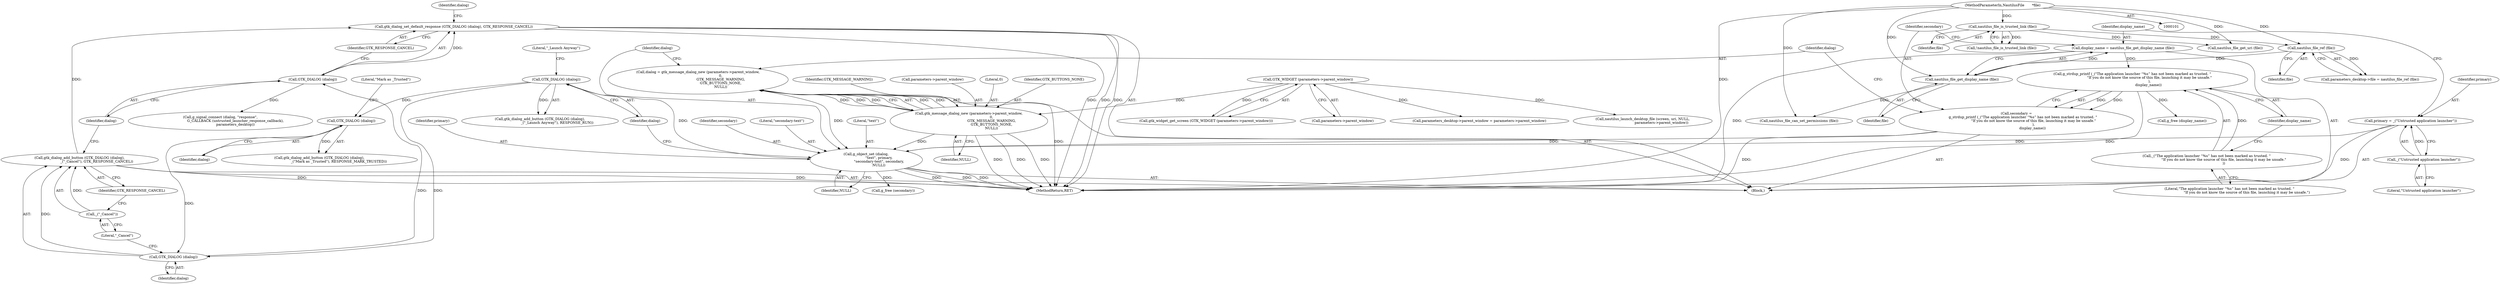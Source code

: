 digraph "1_nautilus_1630f53481f445ada0a455e9979236d31a8d3bb0_5@del" {
"1000211" [label="(Call,gtk_dialog_set_default_response (GTK_DIALOG (dialog), GTK_RESPONSE_CANCEL))"];
"1000212" [label="(Call,GTK_DIALOG (dialog))"];
"1000206" [label="(Call,GTK_DIALOG (dialog))"];
"1000200" [label="(Call,GTK_DIALOG (dialog))"];
"1000190" [label="(Call,GTK_DIALOG (dialog))"];
"1000182" [label="(Call,g_object_set (dialog,\n                       \"text\", primary,\n                       \"secondary-text\", secondary,\n                       NULL))"];
"1000172" [label="(Call,dialog = gtk_message_dialog_new (parameters->parent_window,\n                                         0,\n                                         GTK_MESSAGE_WARNING,\n                                         GTK_BUTTONS_NONE,\n                                         NULL))"];
"1000174" [label="(Call,gtk_message_dialog_new (parameters->parent_window,\n                                         0,\n                                         GTK_MESSAGE_WARNING,\n                                         GTK_BUTTONS_NONE,\n                                         NULL))"];
"1000115" [label="(Call,GTK_WIDGET (parameters->parent_window))"];
"1000158" [label="(Call,primary = _(\"Untrusted application launcher\"))"];
"1000160" [label="(Call,_(\"Untrusted application launcher\"))"];
"1000166" [label="(Call,secondary =\n            g_strdup_printf (_(\"The application launcher “%s” has not been marked as trusted. \"\n                               \"If you do not know the source of this file, launching it may be unsafe.\"\n                               ),\n                             display_name))"];
"1000168" [label="(Call,g_strdup_printf (_(\"The application launcher “%s” has not been marked as trusted. \"\n                               \"If you do not know the source of this file, launching it may be unsafe.\"\n                               ),\n                             display_name))"];
"1000169" [label="(Call,_(\"The application launcher “%s” has not been marked as trusted. \"\n                               \"If you do not know the source of this file, launching it may be unsafe.\"\n                               ))"];
"1000162" [label="(Call,display_name = nautilus_file_get_display_name (file))"];
"1000164" [label="(Call,nautilus_file_get_display_name (file))"];
"1000156" [label="(Call,nautilus_file_ref (file))"];
"1000121" [label="(Call,nautilus_file_is_trusted_link (file))"];
"1000103" [label="(MethodParameterIn,NautilusFile       *file)"];
"1000205" [label="(Call,gtk_dialog_add_button (GTK_DIALOG (dialog),\n                               _(\"_Cancel\"), GTK_RESPONSE_CANCEL))"];
"1000208" [label="(Call,_(\"_Cancel\"))"];
"1000179" [label="(Identifier,GTK_MESSAGE_WARNING)"];
"1000213" [label="(Identifier,dialog)"];
"1000200" [label="(Call,GTK_DIALOG (dialog))"];
"1000169" [label="(Call,_(\"The application launcher “%s” has not been marked as trusted. \"\n                               \"If you do not know the source of this file, launching it may be unsafe.\"\n                               ))"];
"1000211" [label="(Call,gtk_dialog_set_default_response (GTK_DIALOG (dialog), GTK_RESPONSE_CANCEL))"];
"1000196" [label="(Call,nautilus_file_can_set_permissions (file))"];
"1000103" [label="(MethodParameterIn,NautilusFile       *file)"];
"1000212" [label="(Call,GTK_DIALOG (dialog))"];
"1000165" [label="(Identifier,file)"];
"1000223" [label="(Call,g_free (display_name))"];
"1000193" [label="(Literal,\"_Launch Anyway\")"];
"1000175" [label="(Call,parameters->parent_window)"];
"1000159" [label="(Identifier,primary)"];
"1000182" [label="(Call,g_object_set (dialog,\n                       \"text\", primary,\n                       \"secondary-text\", secondary,\n                       NULL))"];
"1000215" [label="(Call,g_signal_connect (dialog, \"response\",\n                           G_CALLBACK (untrusted_launcher_response_callback),\n                           parameters_desktop))"];
"1000184" [label="(Literal,\"text\")"];
"1000185" [label="(Identifier,primary)"];
"1000172" [label="(Call,dialog = gtk_message_dialog_new (parameters->parent_window,\n                                         0,\n                                         GTK_MESSAGE_WARNING,\n                                         GTK_BUTTONS_NONE,\n                                         NULL))"];
"1000174" [label="(Call,gtk_message_dialog_new (parameters->parent_window,\n                                         0,\n                                         GTK_MESSAGE_WARNING,\n                                         GTK_BUTTONS_NONE,\n                                         NULL))"];
"1000205" [label="(Call,gtk_dialog_add_button (GTK_DIALOG (dialog),\n                               _(\"_Cancel\"), GTK_RESPONSE_CANCEL))"];
"1000171" [label="(Identifier,display_name)"];
"1000156" [label="(Call,nautilus_file_ref (file))"];
"1000210" [label="(Identifier,GTK_RESPONSE_CANCEL)"];
"1000199" [label="(Call,gtk_dialog_add_button (GTK_DIALOG (dialog),\n                                   _(\"Mark as _Trusted\"), RESPONSE_MARK_TRUSTED))"];
"1000157" [label="(Identifier,file)"];
"1000209" [label="(Literal,\"_Cancel\")"];
"1000163" [label="(Identifier,display_name)"];
"1000166" [label="(Call,secondary =\n            g_strdup_printf (_(\"The application launcher “%s” has not been marked as trusted. \"\n                               \"If you do not know the source of this file, launching it may be unsafe.\"\n                               ),\n                             display_name))"];
"1000116" [label="(Call,parameters->parent_window)"];
"1000189" [label="(Call,gtk_dialog_add_button (GTK_DIALOG (dialog),\n                               _(\"_Launch Anyway\"), RESPONSE_RUN))"];
"1000167" [label="(Identifier,secondary)"];
"1000203" [label="(Literal,\"Mark as _Trusted\")"];
"1000115" [label="(Call,GTK_WIDGET (parameters->parent_window))"];
"1000170" [label="(Literal,\"The application launcher “%s” has not been marked as trusted. \"\n                               \"If you do not know the source of this file, launching it may be unsafe.\")"];
"1000187" [label="(Identifier,secondary)"];
"1000181" [label="(Identifier,NULL)"];
"1000230" [label="(Call,nautilus_file_get_uri (file))"];
"1000191" [label="(Identifier,dialog)"];
"1000188" [label="(Identifier,NULL)"];
"1000214" [label="(Identifier,GTK_RESPONSE_CANCEL)"];
"1000160" [label="(Call,_(\"Untrusted application launcher\"))"];
"1000134" [label="(Call,parameters_desktop->parent_window = parameters->parent_window)"];
"1000173" [label="(Identifier,dialog)"];
"1000122" [label="(Identifier,file)"];
"1000121" [label="(Call,nautilus_file_is_trusted_link (file))"];
"1000235" [label="(Call,nautilus_launch_desktop_file (screen, uri, NULL,\n                                  parameters->parent_window))"];
"1000178" [label="(Literal,0)"];
"1000120" [label="(Call,!nautilus_file_is_trusted_link (file))"];
"1000206" [label="(Call,GTK_DIALOG (dialog))"];
"1000201" [label="(Identifier,dialog)"];
"1000216" [label="(Identifier,dialog)"];
"1000162" [label="(Call,display_name = nautilus_file_get_display_name (file))"];
"1000190" [label="(Call,GTK_DIALOG (dialog))"];
"1000208" [label="(Call,_(\"_Cancel\"))"];
"1000168" [label="(Call,g_strdup_printf (_(\"The application launcher “%s” has not been marked as trusted. \"\n                               \"If you do not know the source of this file, launching it may be unsafe.\"\n                               ),\n                             display_name))"];
"1000186" [label="(Literal,\"secondary-text\")"];
"1000114" [label="(Call,gtk_widget_get_screen (GTK_WIDGET (parameters->parent_window)))"];
"1000244" [label="(MethodReturn,RET)"];
"1000161" [label="(Literal,\"Untrusted application launcher\")"];
"1000152" [label="(Call,parameters_desktop->file = nautilus_file_ref (file))"];
"1000123" [label="(Block,)"];
"1000225" [label="(Call,g_free (secondary))"];
"1000183" [label="(Identifier,dialog)"];
"1000158" [label="(Call,primary = _(\"Untrusted application launcher\"))"];
"1000164" [label="(Call,nautilus_file_get_display_name (file))"];
"1000180" [label="(Identifier,GTK_BUTTONS_NONE)"];
"1000207" [label="(Identifier,dialog)"];
"1000211" -> "1000123"  [label="AST: "];
"1000211" -> "1000214"  [label="CFG: "];
"1000212" -> "1000211"  [label="AST: "];
"1000214" -> "1000211"  [label="AST: "];
"1000216" -> "1000211"  [label="CFG: "];
"1000211" -> "1000244"  [label="DDG: "];
"1000211" -> "1000244"  [label="DDG: "];
"1000211" -> "1000244"  [label="DDG: "];
"1000212" -> "1000211"  [label="DDG: "];
"1000205" -> "1000211"  [label="DDG: "];
"1000212" -> "1000213"  [label="CFG: "];
"1000213" -> "1000212"  [label="AST: "];
"1000214" -> "1000212"  [label="CFG: "];
"1000206" -> "1000212"  [label="DDG: "];
"1000212" -> "1000215"  [label="DDG: "];
"1000206" -> "1000205"  [label="AST: "];
"1000206" -> "1000207"  [label="CFG: "];
"1000207" -> "1000206"  [label="AST: "];
"1000209" -> "1000206"  [label="CFG: "];
"1000206" -> "1000205"  [label="DDG: "];
"1000200" -> "1000206"  [label="DDG: "];
"1000190" -> "1000206"  [label="DDG: "];
"1000200" -> "1000199"  [label="AST: "];
"1000200" -> "1000201"  [label="CFG: "];
"1000201" -> "1000200"  [label="AST: "];
"1000203" -> "1000200"  [label="CFG: "];
"1000200" -> "1000199"  [label="DDG: "];
"1000190" -> "1000200"  [label="DDG: "];
"1000190" -> "1000189"  [label="AST: "];
"1000190" -> "1000191"  [label="CFG: "];
"1000191" -> "1000190"  [label="AST: "];
"1000193" -> "1000190"  [label="CFG: "];
"1000190" -> "1000189"  [label="DDG: "];
"1000182" -> "1000190"  [label="DDG: "];
"1000182" -> "1000123"  [label="AST: "];
"1000182" -> "1000188"  [label="CFG: "];
"1000183" -> "1000182"  [label="AST: "];
"1000184" -> "1000182"  [label="AST: "];
"1000185" -> "1000182"  [label="AST: "];
"1000186" -> "1000182"  [label="AST: "];
"1000187" -> "1000182"  [label="AST: "];
"1000188" -> "1000182"  [label="AST: "];
"1000191" -> "1000182"  [label="CFG: "];
"1000182" -> "1000244"  [label="DDG: "];
"1000182" -> "1000244"  [label="DDG: "];
"1000182" -> "1000244"  [label="DDG: "];
"1000172" -> "1000182"  [label="DDG: "];
"1000158" -> "1000182"  [label="DDG: "];
"1000166" -> "1000182"  [label="DDG: "];
"1000174" -> "1000182"  [label="DDG: "];
"1000182" -> "1000225"  [label="DDG: "];
"1000172" -> "1000123"  [label="AST: "];
"1000172" -> "1000174"  [label="CFG: "];
"1000173" -> "1000172"  [label="AST: "];
"1000174" -> "1000172"  [label="AST: "];
"1000183" -> "1000172"  [label="CFG: "];
"1000172" -> "1000244"  [label="DDG: "];
"1000174" -> "1000172"  [label="DDG: "];
"1000174" -> "1000172"  [label="DDG: "];
"1000174" -> "1000172"  [label="DDG: "];
"1000174" -> "1000172"  [label="DDG: "];
"1000174" -> "1000172"  [label="DDG: "];
"1000174" -> "1000181"  [label="CFG: "];
"1000175" -> "1000174"  [label="AST: "];
"1000178" -> "1000174"  [label="AST: "];
"1000179" -> "1000174"  [label="AST: "];
"1000180" -> "1000174"  [label="AST: "];
"1000181" -> "1000174"  [label="AST: "];
"1000174" -> "1000244"  [label="DDG: "];
"1000174" -> "1000244"  [label="DDG: "];
"1000174" -> "1000244"  [label="DDG: "];
"1000115" -> "1000174"  [label="DDG: "];
"1000115" -> "1000114"  [label="AST: "];
"1000115" -> "1000116"  [label="CFG: "];
"1000116" -> "1000115"  [label="AST: "];
"1000114" -> "1000115"  [label="CFG: "];
"1000115" -> "1000114"  [label="DDG: "];
"1000115" -> "1000134"  [label="DDG: "];
"1000115" -> "1000235"  [label="DDG: "];
"1000158" -> "1000123"  [label="AST: "];
"1000158" -> "1000160"  [label="CFG: "];
"1000159" -> "1000158"  [label="AST: "];
"1000160" -> "1000158"  [label="AST: "];
"1000163" -> "1000158"  [label="CFG: "];
"1000158" -> "1000244"  [label="DDG: "];
"1000160" -> "1000158"  [label="DDG: "];
"1000160" -> "1000161"  [label="CFG: "];
"1000161" -> "1000160"  [label="AST: "];
"1000166" -> "1000123"  [label="AST: "];
"1000166" -> "1000168"  [label="CFG: "];
"1000167" -> "1000166"  [label="AST: "];
"1000168" -> "1000166"  [label="AST: "];
"1000173" -> "1000166"  [label="CFG: "];
"1000166" -> "1000244"  [label="DDG: "];
"1000168" -> "1000166"  [label="DDG: "];
"1000168" -> "1000166"  [label="DDG: "];
"1000168" -> "1000171"  [label="CFG: "];
"1000169" -> "1000168"  [label="AST: "];
"1000171" -> "1000168"  [label="AST: "];
"1000168" -> "1000244"  [label="DDG: "];
"1000169" -> "1000168"  [label="DDG: "];
"1000162" -> "1000168"  [label="DDG: "];
"1000168" -> "1000223"  [label="DDG: "];
"1000169" -> "1000170"  [label="CFG: "];
"1000170" -> "1000169"  [label="AST: "];
"1000171" -> "1000169"  [label="CFG: "];
"1000162" -> "1000123"  [label="AST: "];
"1000162" -> "1000164"  [label="CFG: "];
"1000163" -> "1000162"  [label="AST: "];
"1000164" -> "1000162"  [label="AST: "];
"1000167" -> "1000162"  [label="CFG: "];
"1000162" -> "1000244"  [label="DDG: "];
"1000164" -> "1000162"  [label="DDG: "];
"1000164" -> "1000165"  [label="CFG: "];
"1000165" -> "1000164"  [label="AST: "];
"1000156" -> "1000164"  [label="DDG: "];
"1000103" -> "1000164"  [label="DDG: "];
"1000164" -> "1000196"  [label="DDG: "];
"1000156" -> "1000152"  [label="AST: "];
"1000156" -> "1000157"  [label="CFG: "];
"1000157" -> "1000156"  [label="AST: "];
"1000152" -> "1000156"  [label="CFG: "];
"1000156" -> "1000152"  [label="DDG: "];
"1000121" -> "1000156"  [label="DDG: "];
"1000103" -> "1000156"  [label="DDG: "];
"1000121" -> "1000120"  [label="AST: "];
"1000121" -> "1000122"  [label="CFG: "];
"1000122" -> "1000121"  [label="AST: "];
"1000120" -> "1000121"  [label="CFG: "];
"1000121" -> "1000120"  [label="DDG: "];
"1000103" -> "1000121"  [label="DDG: "];
"1000121" -> "1000230"  [label="DDG: "];
"1000103" -> "1000101"  [label="AST: "];
"1000103" -> "1000244"  [label="DDG: "];
"1000103" -> "1000196"  [label="DDG: "];
"1000103" -> "1000230"  [label="DDG: "];
"1000205" -> "1000123"  [label="AST: "];
"1000205" -> "1000210"  [label="CFG: "];
"1000208" -> "1000205"  [label="AST: "];
"1000210" -> "1000205"  [label="AST: "];
"1000213" -> "1000205"  [label="CFG: "];
"1000205" -> "1000244"  [label="DDG: "];
"1000205" -> "1000244"  [label="DDG: "];
"1000208" -> "1000205"  [label="DDG: "];
"1000208" -> "1000209"  [label="CFG: "];
"1000209" -> "1000208"  [label="AST: "];
"1000210" -> "1000208"  [label="CFG: "];
}
